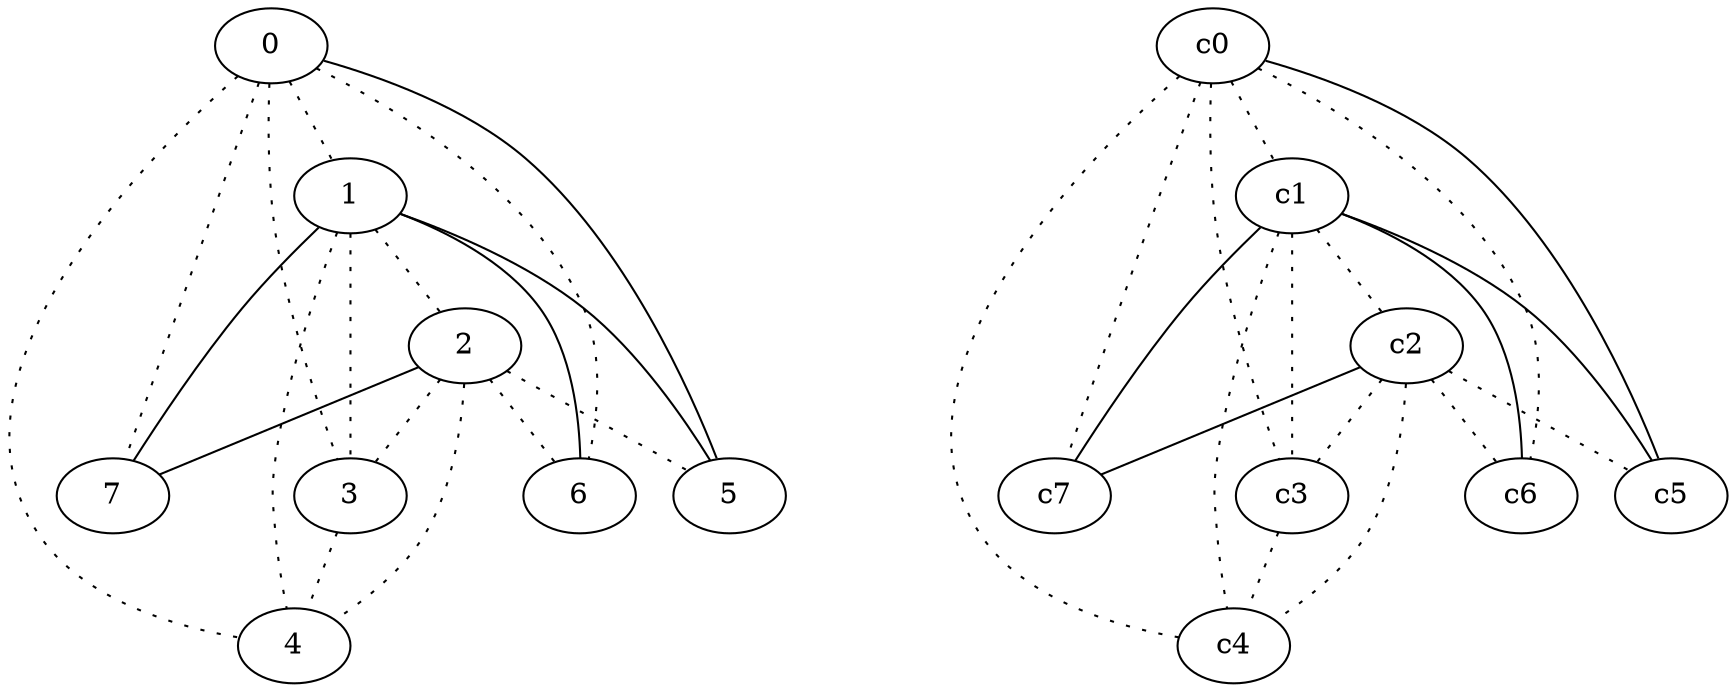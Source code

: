 graph {
a0[label=0];
a1[label=1];
a2[label=2];
a3[label=3];
a4[label=4];
a5[label=5];
a6[label=6];
a7[label=7];
a0 -- a1 [style=dotted];
a0 -- a3 [style=dotted];
a0 -- a4 [style=dotted];
a0 -- a5;
a0 -- a6 [style=dotted];
a0 -- a7 [style=dotted];
a1 -- a2 [style=dotted];
a1 -- a3 [style=dotted];
a1 -- a4 [style=dotted];
a1 -- a5;
a1 -- a6;
a1 -- a7;
a2 -- a3 [style=dotted];
a2 -- a4 [style=dotted];
a2 -- a5 [style=dotted];
a2 -- a6 [style=dotted];
a2 -- a7;
a3 -- a4 [style=dotted];
c0 -- c1 [style=dotted];
c0 -- c3 [style=dotted];
c0 -- c4 [style=dotted];
c0 -- c5;
c0 -- c6 [style=dotted];
c0 -- c7 [style=dotted];
c1 -- c2 [style=dotted];
c1 -- c3 [style=dotted];
c1 -- c4 [style=dotted];
c1 -- c5;
c1 -- c6;
c1 -- c7;
c2 -- c3 [style=dotted];
c2 -- c4 [style=dotted];
c2 -- c5 [style=dotted];
c2 -- c6 [style=dotted];
c2 -- c7;
c3 -- c4 [style=dotted];
}
